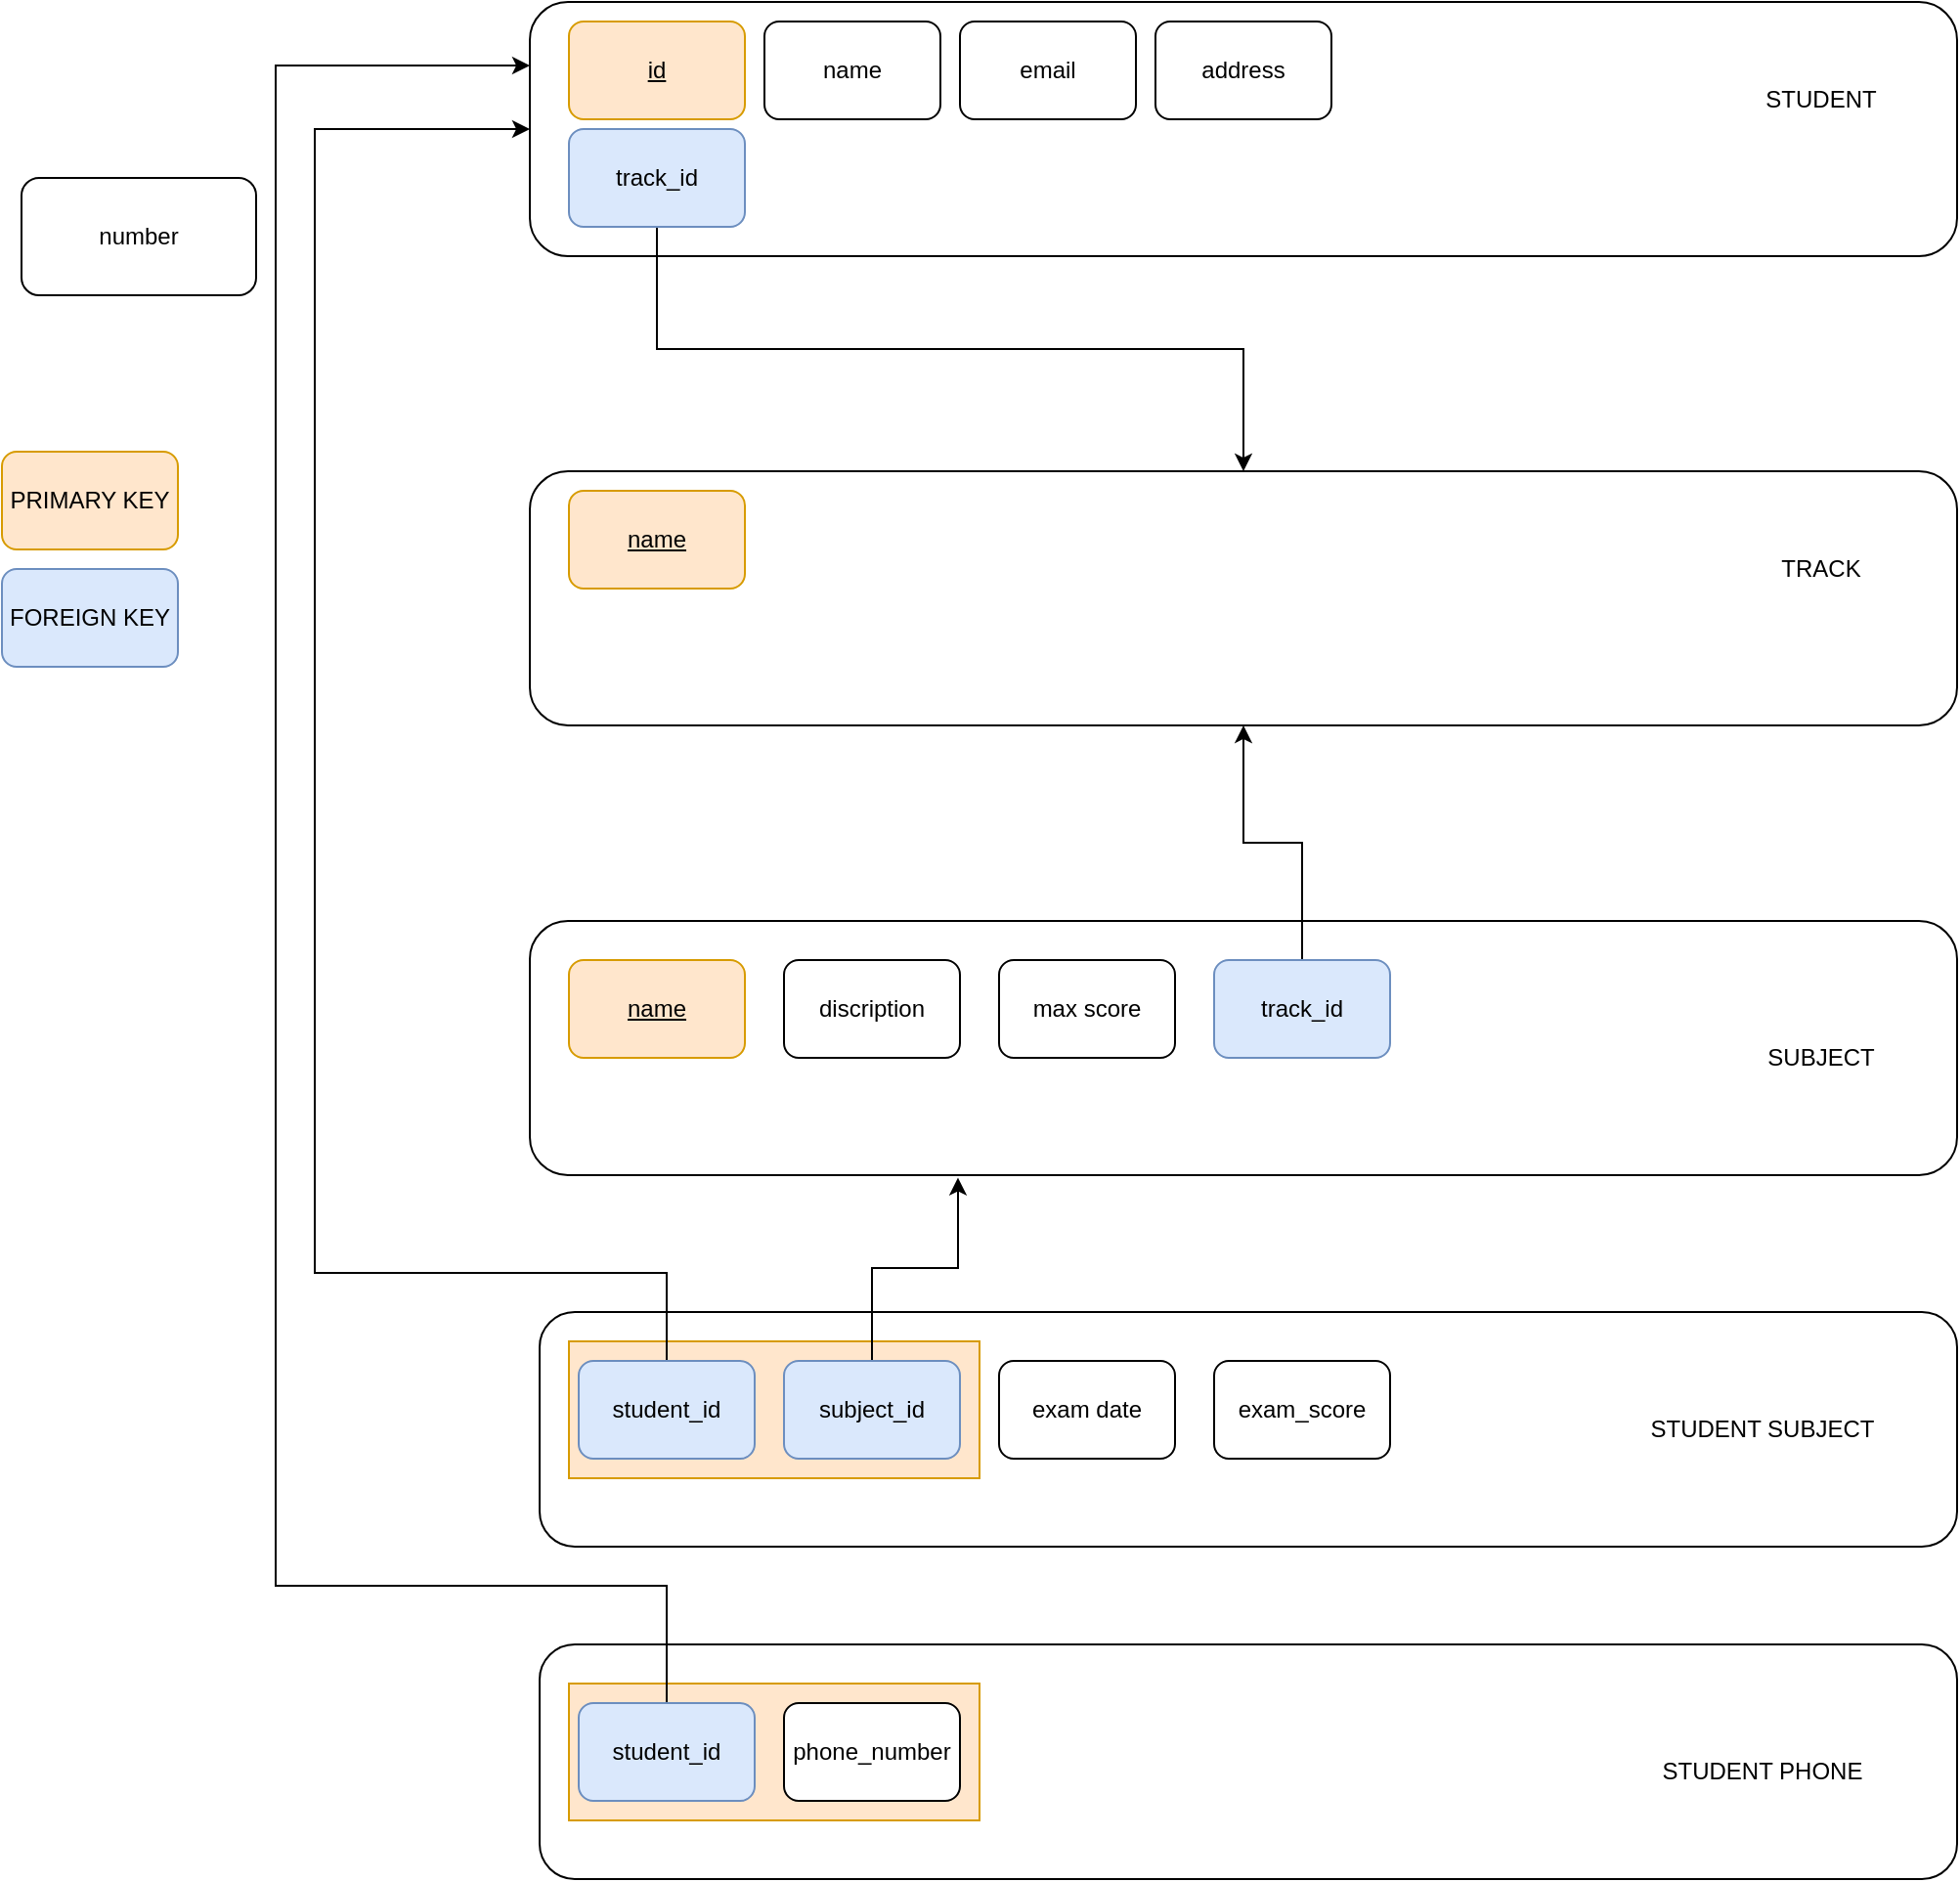 <mxfile version="20.3.2"><diagram id="B9kMceAsF0D7WdSC9NiA" name="Page-1"><mxGraphModel dx="2076" dy="1056" grid="1" gridSize="10" guides="1" tooltips="1" connect="1" arrows="1" fold="1" page="1" pageScale="1" pageWidth="850" pageHeight="1100" math="0" shadow="0"><root><mxCell id="0"/><mxCell id="1" parent="0"/><mxCell id="oauSiQS_ZO80YB_U9En3-29" value="" style="rounded=1;whiteSpace=wrap;html=1;" vertex="1" parent="1"><mxGeometry x="315" y="880" width="725" height="120" as="geometry"/></mxCell><mxCell id="oauSiQS_ZO80YB_U9En3-38" value="" style="rounded=0;whiteSpace=wrap;html=1;fillColor=#ffe6cc;strokeColor=#d79b00;" vertex="1" parent="1"><mxGeometry x="330" y="900" width="210" height="70" as="geometry"/></mxCell><mxCell id="oauSiQS_ZO80YB_U9En3-22" value="" style="rounded=1;whiteSpace=wrap;html=1;" vertex="1" parent="1"><mxGeometry x="315" y="710" width="725" height="120" as="geometry"/></mxCell><mxCell id="oauSiQS_ZO80YB_U9En3-28" value="" style="rounded=0;whiteSpace=wrap;html=1;fillColor=#ffe6cc;strokeColor=#d79b00;" vertex="1" parent="1"><mxGeometry x="330" y="725" width="210" height="70" as="geometry"/></mxCell><mxCell id="oauSiQS_ZO80YB_U9En3-1" value="" style="rounded=1;whiteSpace=wrap;html=1;" vertex="1" parent="1"><mxGeometry x="310" y="40" width="730" height="130" as="geometry"/></mxCell><mxCell id="oauSiQS_ZO80YB_U9En3-2" value="" style="rounded=1;whiteSpace=wrap;html=1;" vertex="1" parent="1"><mxGeometry x="310" y="280" width="730" height="130" as="geometry"/></mxCell><mxCell id="oauSiQS_ZO80YB_U9En3-3" value="" style="rounded=1;whiteSpace=wrap;html=1;" vertex="1" parent="1"><mxGeometry x="310" y="510" width="730" height="130" as="geometry"/></mxCell><mxCell id="oauSiQS_ZO80YB_U9En3-4" value="&lt;u&gt;id&lt;/u&gt;" style="rounded=1;whiteSpace=wrap;html=1;fillColor=#ffe6cc;strokeColor=#d79b00;" vertex="1" parent="1"><mxGeometry x="330" y="50" width="90" height="50" as="geometry"/></mxCell><mxCell id="oauSiQS_ZO80YB_U9En3-5" value="name" style="rounded=1;whiteSpace=wrap;html=1;" vertex="1" parent="1"><mxGeometry x="430" y="50" width="90" height="50" as="geometry"/></mxCell><mxCell id="oauSiQS_ZO80YB_U9En3-6" value="email" style="rounded=1;whiteSpace=wrap;html=1;" vertex="1" parent="1"><mxGeometry x="530" y="50" width="90" height="50" as="geometry"/></mxCell><mxCell id="oauSiQS_ZO80YB_U9En3-7" value="address" style="rounded=1;whiteSpace=wrap;html=1;" vertex="1" parent="1"><mxGeometry x="630" y="50" width="90" height="50" as="geometry"/></mxCell><mxCell id="oauSiQS_ZO80YB_U9En3-8" value="&lt;u&gt;name&lt;/u&gt;" style="rounded=1;whiteSpace=wrap;html=1;fillColor=#ffe6cc;strokeColor=#d79b00;" vertex="1" parent="1"><mxGeometry x="330" y="290" width="90" height="50" as="geometry"/></mxCell><mxCell id="oauSiQS_ZO80YB_U9En3-9" value="&lt;u&gt;name&lt;/u&gt;" style="rounded=1;whiteSpace=wrap;html=1;fillColor=#ffe6cc;strokeColor=#d79b00;" vertex="1" parent="1"><mxGeometry x="330" y="530" width="90" height="50" as="geometry"/></mxCell><mxCell id="oauSiQS_ZO80YB_U9En3-10" value="discription" style="rounded=1;whiteSpace=wrap;html=1;" vertex="1" parent="1"><mxGeometry x="440" y="530" width="90" height="50" as="geometry"/></mxCell><mxCell id="oauSiQS_ZO80YB_U9En3-11" value="max score" style="rounded=1;whiteSpace=wrap;html=1;" vertex="1" parent="1"><mxGeometry x="550" y="530" width="90" height="50" as="geometry"/></mxCell><mxCell id="oauSiQS_ZO80YB_U9En3-12" value="SUBJECT" style="text;html=1;resizable=0;autosize=1;align=center;verticalAlign=middle;points=[];fillColor=none;strokeColor=none;rounded=0;" vertex="1" parent="1"><mxGeometry x="930" y="565" width="80" height="30" as="geometry"/></mxCell><mxCell id="oauSiQS_ZO80YB_U9En3-13" value="TRACK" style="text;html=1;resizable=0;autosize=1;align=center;verticalAlign=middle;points=[];fillColor=none;strokeColor=none;rounded=0;" vertex="1" parent="1"><mxGeometry x="940" y="315" width="60" height="30" as="geometry"/></mxCell><mxCell id="oauSiQS_ZO80YB_U9En3-14" value="STUDENT" style="text;html=1;resizable=0;autosize=1;align=center;verticalAlign=middle;points=[];fillColor=none;strokeColor=none;rounded=0;" vertex="1" parent="1"><mxGeometry x="930" y="75" width="80" height="30" as="geometry"/></mxCell><mxCell id="oauSiQS_ZO80YB_U9En3-15" value="number" style="rounded=1;whiteSpace=wrap;html=1;" vertex="1" parent="1"><mxGeometry x="50" y="130" width="120" height="60" as="geometry"/></mxCell><mxCell id="oauSiQS_ZO80YB_U9En3-19" style="edgeStyle=orthogonalEdgeStyle;rounded=0;orthogonalLoop=1;jettySize=auto;html=1;exitX=0.5;exitY=1;exitDx=0;exitDy=0;" edge="1" parent="1" source="oauSiQS_ZO80YB_U9En3-16" target="oauSiQS_ZO80YB_U9En3-2"><mxGeometry relative="1" as="geometry"/></mxCell><mxCell id="oauSiQS_ZO80YB_U9En3-16" value="track_id" style="rounded=1;whiteSpace=wrap;html=1;fillColor=#dae8fc;strokeColor=#6c8ebf;" vertex="1" parent="1"><mxGeometry x="330" y="105" width="90" height="50" as="geometry"/></mxCell><mxCell id="oauSiQS_ZO80YB_U9En3-17" value="PRIMARY KEY" style="rounded=1;whiteSpace=wrap;html=1;fillColor=#ffe6cc;strokeColor=#d79b00;" vertex="1" parent="1"><mxGeometry x="40" y="270" width="90" height="50" as="geometry"/></mxCell><mxCell id="oauSiQS_ZO80YB_U9En3-18" value="FOREIGN KEY" style="rounded=1;whiteSpace=wrap;html=1;fillColor=#dae8fc;strokeColor=#6c8ebf;" vertex="1" parent="1"><mxGeometry x="40" y="330" width="90" height="50" as="geometry"/></mxCell><mxCell id="oauSiQS_ZO80YB_U9En3-21" style="edgeStyle=orthogonalEdgeStyle;rounded=0;orthogonalLoop=1;jettySize=auto;html=1;exitX=0.5;exitY=0;exitDx=0;exitDy=0;entryX=0.5;entryY=1;entryDx=0;entryDy=0;" edge="1" parent="1" source="oauSiQS_ZO80YB_U9En3-20" target="oauSiQS_ZO80YB_U9En3-2"><mxGeometry relative="1" as="geometry"/></mxCell><mxCell id="oauSiQS_ZO80YB_U9En3-20" value="track_id" style="rounded=1;whiteSpace=wrap;html=1;fillColor=#dae8fc;strokeColor=#6c8ebf;" vertex="1" parent="1"><mxGeometry x="660" y="530" width="90" height="50" as="geometry"/></mxCell><mxCell id="oauSiQS_ZO80YB_U9En3-23" value="STUDENT SUBJECT" style="text;html=1;resizable=0;autosize=1;align=center;verticalAlign=middle;points=[];fillColor=none;strokeColor=none;rounded=0;" vertex="1" parent="1"><mxGeometry x="870" y="755" width="140" height="30" as="geometry"/></mxCell><mxCell id="oauSiQS_ZO80YB_U9En3-35" style="edgeStyle=orthogonalEdgeStyle;rounded=0;orthogonalLoop=1;jettySize=auto;html=1;exitX=0.5;exitY=0;exitDx=0;exitDy=0;entryX=0;entryY=0.5;entryDx=0;entryDy=0;" edge="1" parent="1" source="oauSiQS_ZO80YB_U9En3-24" target="oauSiQS_ZO80YB_U9En3-1"><mxGeometry relative="1" as="geometry"><Array as="points"><mxPoint x="380" y="690"/><mxPoint x="200" y="690"/><mxPoint x="200" y="105"/></Array></mxGeometry></mxCell><mxCell id="oauSiQS_ZO80YB_U9En3-24" value="student_id" style="rounded=1;whiteSpace=wrap;html=1;fillColor=#dae8fc;strokeColor=#6c8ebf;" vertex="1" parent="1"><mxGeometry x="335" y="735" width="90" height="50" as="geometry"/></mxCell><mxCell id="oauSiQS_ZO80YB_U9En3-37" style="edgeStyle=orthogonalEdgeStyle;rounded=0;orthogonalLoop=1;jettySize=auto;html=1;exitX=0.5;exitY=0;exitDx=0;exitDy=0;entryX=0.3;entryY=1.01;entryDx=0;entryDy=0;entryPerimeter=0;" edge="1" parent="1" source="oauSiQS_ZO80YB_U9En3-25" target="oauSiQS_ZO80YB_U9En3-3"><mxGeometry relative="1" as="geometry"/></mxCell><mxCell id="oauSiQS_ZO80YB_U9En3-25" value="subject_id" style="rounded=1;whiteSpace=wrap;html=1;fillColor=#dae8fc;strokeColor=#6c8ebf;" vertex="1" parent="1"><mxGeometry x="440" y="735" width="90" height="50" as="geometry"/></mxCell><mxCell id="oauSiQS_ZO80YB_U9En3-26" value="exam date" style="rounded=1;whiteSpace=wrap;html=1;" vertex="1" parent="1"><mxGeometry x="550" y="735" width="90" height="50" as="geometry"/></mxCell><mxCell id="oauSiQS_ZO80YB_U9En3-27" value="exam_score" style="rounded=1;whiteSpace=wrap;html=1;" vertex="1" parent="1"><mxGeometry x="660" y="735" width="90" height="50" as="geometry"/></mxCell><mxCell id="oauSiQS_ZO80YB_U9En3-39" style="edgeStyle=orthogonalEdgeStyle;rounded=0;orthogonalLoop=1;jettySize=auto;html=1;exitX=0.5;exitY=0;exitDx=0;exitDy=0;entryX=0;entryY=0.25;entryDx=0;entryDy=0;" edge="1" parent="1" source="oauSiQS_ZO80YB_U9En3-32" target="oauSiQS_ZO80YB_U9En3-1"><mxGeometry relative="1" as="geometry"><Array as="points"><mxPoint x="380" y="850"/><mxPoint x="180" y="850"/><mxPoint x="180" y="73"/></Array></mxGeometry></mxCell><mxCell id="oauSiQS_ZO80YB_U9En3-32" value="student_id" style="rounded=1;whiteSpace=wrap;html=1;fillColor=#dae8fc;strokeColor=#6c8ebf;" vertex="1" parent="1"><mxGeometry x="335" y="910" width="90" height="50" as="geometry"/></mxCell><mxCell id="oauSiQS_ZO80YB_U9En3-33" value="phone_number" style="rounded=1;whiteSpace=wrap;html=1;" vertex="1" parent="1"><mxGeometry x="440" y="910" width="90" height="50" as="geometry"/></mxCell><mxCell id="oauSiQS_ZO80YB_U9En3-34" value="STUDENT PHONE" style="text;html=1;resizable=0;autosize=1;align=center;verticalAlign=middle;points=[];fillColor=none;strokeColor=none;rounded=0;" vertex="1" parent="1"><mxGeometry x="880" y="930" width="120" height="30" as="geometry"/></mxCell></root></mxGraphModel></diagram></mxfile>